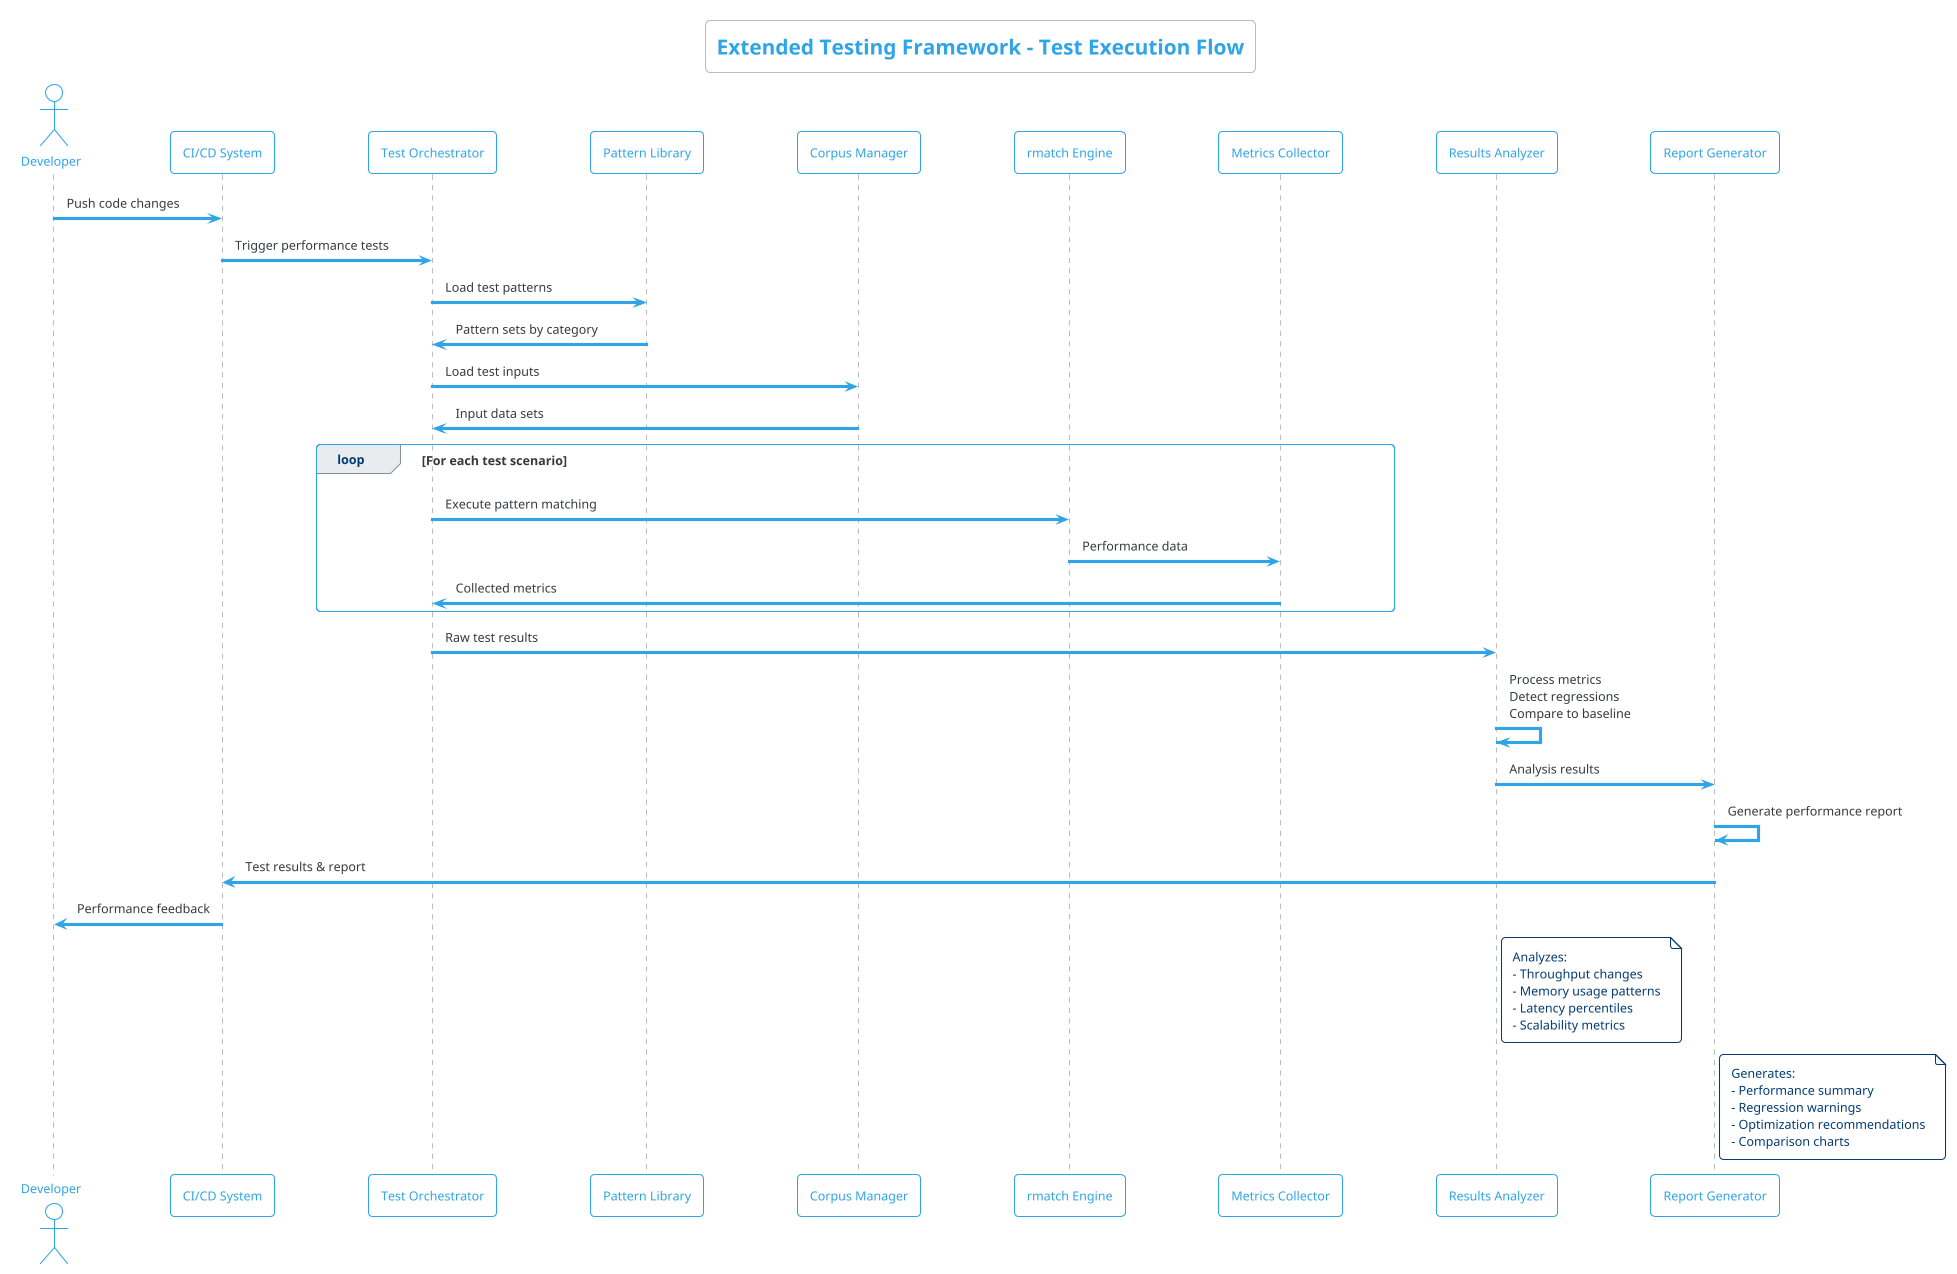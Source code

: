 @startuml test_execution_flow

!theme cerulean-outline
title Extended Testing Framework - Test Execution Flow

actor Developer
participant "CI/CD System" as CI
participant "Test Orchestrator" as Orchestrator
participant "Pattern Library" as Patterns
participant "Corpus Manager" as Corpus
participant "rmatch Engine" as Engine
participant "Metrics Collector" as Metrics
participant "Results Analyzer" as Analyzer
participant "Report Generator" as Reports

Developer -> CI : Push code changes
CI -> Orchestrator : Trigger performance tests

Orchestrator -> Patterns : Load test patterns
Patterns -> Orchestrator : Pattern sets by category

Orchestrator -> Corpus : Load test inputs
Corpus -> Orchestrator : Input data sets

loop For each test scenario
    Orchestrator -> Engine : Execute pattern matching
    Engine -> Metrics : Performance data
    Metrics -> Orchestrator : Collected metrics
end

Orchestrator -> Analyzer : Raw test results
Analyzer -> Analyzer : Process metrics\nDetect regressions\nCompare to baseline

Analyzer -> Reports : Analysis results
Reports -> Reports : Generate performance report

Reports -> CI : Test results & report
CI -> Developer : Performance feedback

note right of Analyzer
  Analyzes:
  - Throughput changes
  - Memory usage patterns
  - Latency percentiles
  - Scalability metrics
end note

note right of Reports
  Generates:
  - Performance summary
  - Regression warnings
  - Optimization recommendations
  - Comparison charts
end note

@enduml